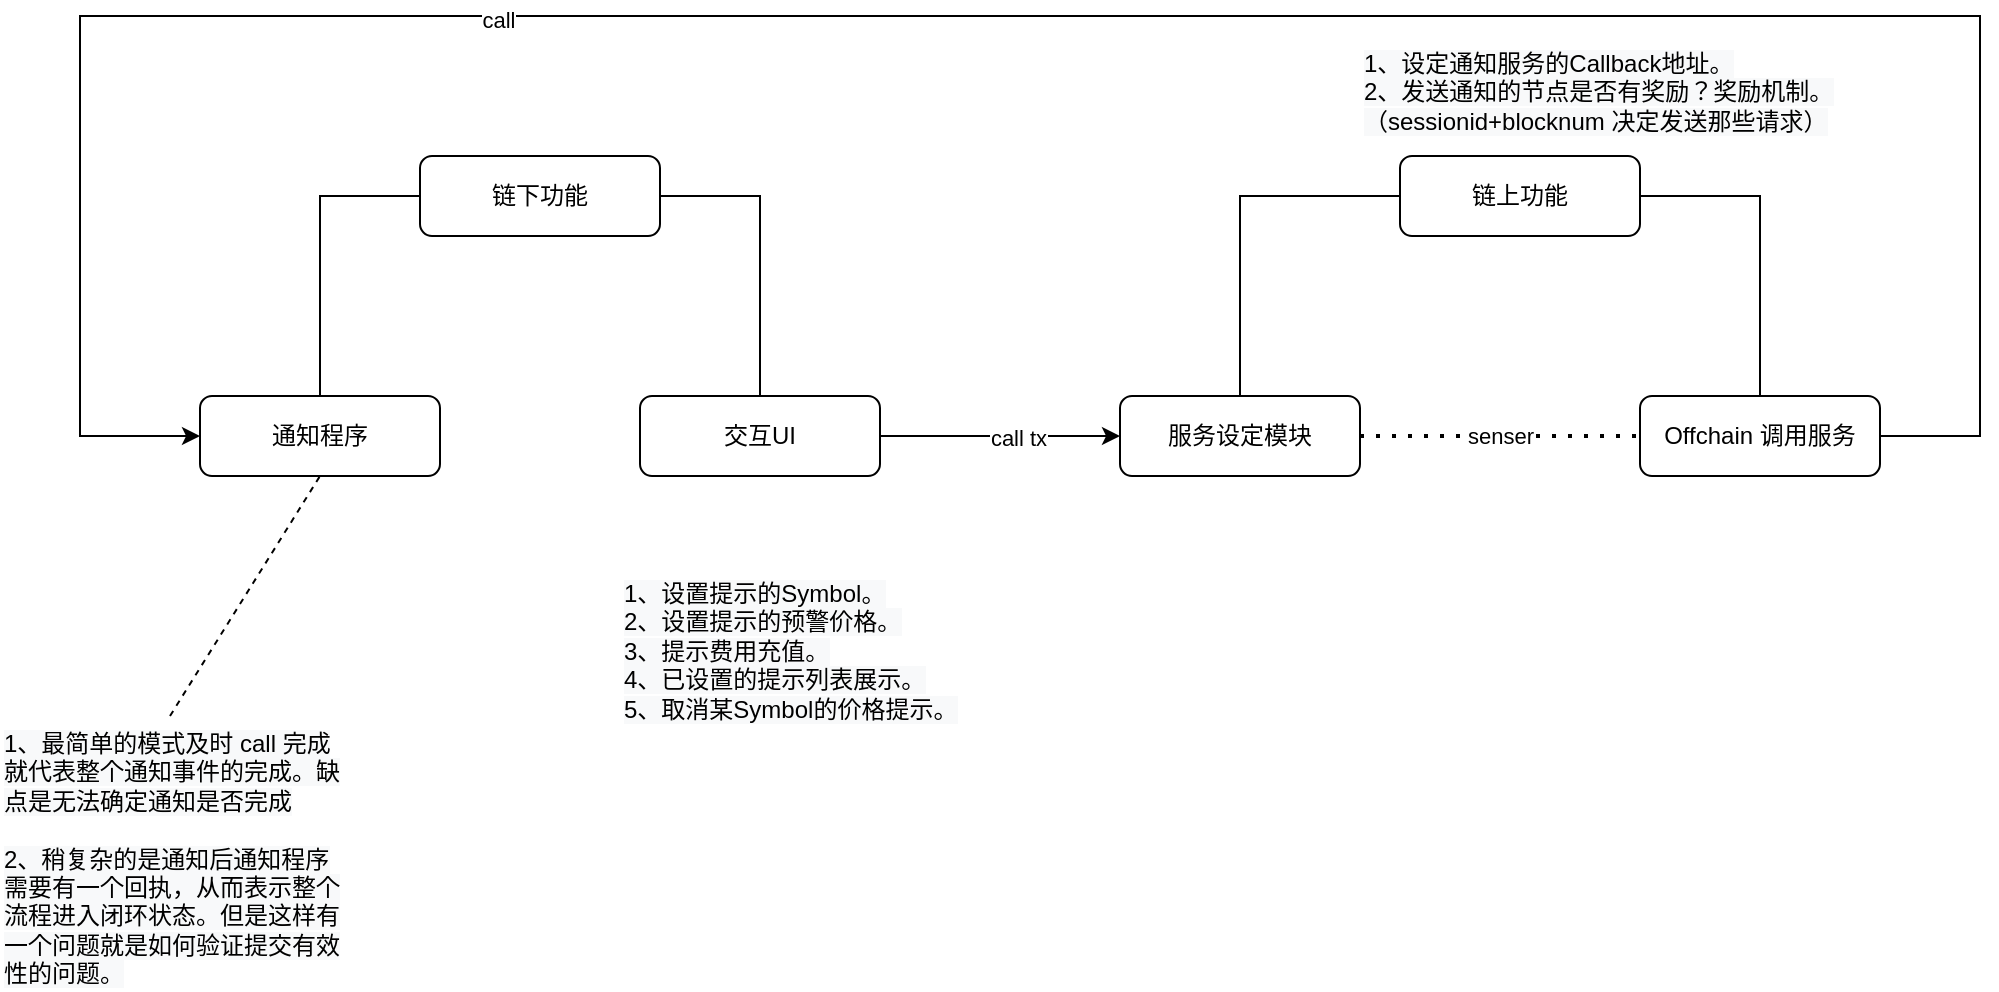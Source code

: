 <mxfile version="20.5.1" type="github" pages="2">
  <diagram id="C5RBs43oDa-KdzZeNtuy" name="功能流程">
    <mxGraphModel dx="1073" dy="712" grid="1" gridSize="10" guides="1" tooltips="1" connect="1" arrows="1" fold="1" page="1" pageScale="1" pageWidth="827" pageHeight="1169" math="0" shadow="0">
      <root>
        <mxCell id="WIyWlLk6GJQsqaUBKTNV-0" />
        <mxCell id="WIyWlLk6GJQsqaUBKTNV-1" parent="WIyWlLk6GJQsqaUBKTNV-0" />
        <mxCell id="1LQJy3dX-HsZBZiR6DC--11" style="edgeStyle=orthogonalEdgeStyle;rounded=0;orthogonalLoop=1;jettySize=auto;html=1;entryX=0.5;entryY=0;entryDx=0;entryDy=0;endArrow=none;endFill=0;" parent="WIyWlLk6GJQsqaUBKTNV-1" source="WIyWlLk6GJQsqaUBKTNV-7" target="1LQJy3dX-HsZBZiR6DC--10" edge="1">
          <mxGeometry relative="1" as="geometry" />
        </mxCell>
        <mxCell id="1LQJy3dX-HsZBZiR6DC--14" style="edgeStyle=orthogonalEdgeStyle;rounded=0;orthogonalLoop=1;jettySize=auto;html=1;entryX=0.5;entryY=0;entryDx=0;entryDy=0;endArrow=none;endFill=0;" parent="WIyWlLk6GJQsqaUBKTNV-1" source="WIyWlLk6GJQsqaUBKTNV-7" target="1LQJy3dX-HsZBZiR6DC--13" edge="1">
          <mxGeometry relative="1" as="geometry">
            <Array as="points">
              <mxPoint x="1000" y="200" />
            </Array>
          </mxGeometry>
        </mxCell>
        <mxCell id="WIyWlLk6GJQsqaUBKTNV-7" value="链上功能" style="rounded=1;whiteSpace=wrap;html=1;fontSize=12;glass=0;strokeWidth=1;shadow=0;" parent="WIyWlLk6GJQsqaUBKTNV-1" vertex="1">
          <mxGeometry x="820" y="180" width="120" height="40" as="geometry" />
        </mxCell>
        <mxCell id="1LQJy3dX-HsZBZiR6DC--4" style="rounded=0;orthogonalLoop=1;jettySize=auto;html=1;entryX=0.5;entryY=0;entryDx=0;entryDy=0;exitX=0;exitY=0.5;exitDx=0;exitDy=0;edgeStyle=orthogonalEdgeStyle;endArrow=none;endFill=0;" parent="WIyWlLk6GJQsqaUBKTNV-1" source="1LQJy3dX-HsZBZiR6DC--0" target="1LQJy3dX-HsZBZiR6DC--2" edge="1">
          <mxGeometry relative="1" as="geometry" />
        </mxCell>
        <mxCell id="1LQJy3dX-HsZBZiR6DC--5" style="rounded=0;orthogonalLoop=1;jettySize=auto;html=1;exitX=1;exitY=0.5;exitDx=0;exitDy=0;entryX=0.5;entryY=0;entryDx=0;entryDy=0;edgeStyle=orthogonalEdgeStyle;endArrow=none;endFill=0;" parent="WIyWlLk6GJQsqaUBKTNV-1" source="1LQJy3dX-HsZBZiR6DC--0" target="1LQJy3dX-HsZBZiR6DC--3" edge="1">
          <mxGeometry relative="1" as="geometry" />
        </mxCell>
        <mxCell id="1LQJy3dX-HsZBZiR6DC--0" value="链下功能" style="rounded=1;whiteSpace=wrap;html=1;fontSize=12;glass=0;strokeWidth=1;shadow=0;" parent="WIyWlLk6GJQsqaUBKTNV-1" vertex="1">
          <mxGeometry x="330" y="180" width="120" height="40" as="geometry" />
        </mxCell>
        <mxCell id="1LQJy3dX-HsZBZiR6DC--1" value="&lt;span style=&quot;color: rgb(0, 0, 0); font-family: Helvetica; font-size: 12px; font-style: normal; font-variant-ligatures: normal; font-variant-caps: normal; font-weight: 400; letter-spacing: normal; orphans: 2; text-align: center; text-indent: 0px; text-transform: none; widows: 2; word-spacing: 0px; -webkit-text-stroke-width: 0px; background-color: rgb(248, 249, 250); text-decoration-thickness: initial; text-decoration-style: initial; text-decoration-color: initial; float: none; display: inline !important;&quot;&gt;1、设置提示的Symbol。&lt;br&gt;2、设置提示的预警价格。&lt;br&gt;3、提示费用充值。&lt;br&gt;4、已设置的提示列表展示。&lt;br&gt;5、取消某Symbol的价格提示。&lt;br&gt;&lt;/span&gt;" style="text;whiteSpace=wrap;html=1;" parent="WIyWlLk6GJQsqaUBKTNV-1" vertex="1">
          <mxGeometry x="430" y="385" width="220" height="100" as="geometry" />
        </mxCell>
        <mxCell id="1LQJy3dX-HsZBZiR6DC--2" value="通知程序" style="rounded=1;whiteSpace=wrap;html=1;fontSize=12;glass=0;strokeWidth=1;shadow=0;" parent="WIyWlLk6GJQsqaUBKTNV-1" vertex="1">
          <mxGeometry x="220" y="300" width="120" height="40" as="geometry" />
        </mxCell>
        <mxCell id="1LQJy3dX-HsZBZiR6DC--12" style="edgeStyle=orthogonalEdgeStyle;rounded=0;orthogonalLoop=1;jettySize=auto;html=1;entryX=0;entryY=0.5;entryDx=0;entryDy=0;" parent="WIyWlLk6GJQsqaUBKTNV-1" source="1LQJy3dX-HsZBZiR6DC--3" target="1LQJy3dX-HsZBZiR6DC--10" edge="1">
          <mxGeometry relative="1" as="geometry" />
        </mxCell>
        <mxCell id="e-klPBfLYcVCoZlLpAP0-0" value="call tx" style="edgeLabel;html=1;align=center;verticalAlign=middle;resizable=0;points=[];" parent="1LQJy3dX-HsZBZiR6DC--12" vertex="1" connectable="0">
          <mxGeometry x="0.15" y="-1" relative="1" as="geometry">
            <mxPoint as="offset" />
          </mxGeometry>
        </mxCell>
        <mxCell id="1LQJy3dX-HsZBZiR6DC--3" value="交互UI" style="rounded=1;whiteSpace=wrap;html=1;fontSize=12;glass=0;strokeWidth=1;shadow=0;" parent="WIyWlLk6GJQsqaUBKTNV-1" vertex="1">
          <mxGeometry x="440" y="300" width="120" height="40" as="geometry" />
        </mxCell>
        <mxCell id="1LQJy3dX-HsZBZiR6DC--7" value="&lt;span style=&quot;color: rgb(0, 0, 0); font-family: Helvetica; font-size: 12px; font-style: normal; font-variant-ligatures: normal; font-variant-caps: normal; font-weight: 400; letter-spacing: normal; orphans: 2; text-align: center; text-indent: 0px; text-transform: none; widows: 2; word-spacing: 0px; -webkit-text-stroke-width: 0px; background-color: rgb(248, 249, 250); text-decoration-thickness: initial; text-decoration-style: initial; text-decoration-color: initial; float: none; display: inline !important;&quot;&gt;1、最简单的模式及时 call 完成就代表整个通知事件的完成。缺点是无法确定通知是否完成&lt;br&gt;&lt;br&gt;2、稍复杂的是通知后通知程序需要有一个回执，从而表示整个流程进入闭环状态。但是这样有一个问题就是如何验证提交有效性的问题。&lt;br&gt;&lt;/span&gt;" style="text;whiteSpace=wrap;html=1;" parent="WIyWlLk6GJQsqaUBKTNV-1" vertex="1">
          <mxGeometry x="120" y="460" width="170" height="70" as="geometry" />
        </mxCell>
        <mxCell id="1LQJy3dX-HsZBZiR6DC--10" value="服务设定模块" style="rounded=1;whiteSpace=wrap;html=1;fontSize=12;glass=0;strokeWidth=1;shadow=0;" parent="WIyWlLk6GJQsqaUBKTNV-1" vertex="1">
          <mxGeometry x="680" y="300" width="120" height="40" as="geometry" />
        </mxCell>
        <mxCell id="1LQJy3dX-HsZBZiR6DC--17" style="edgeStyle=orthogonalEdgeStyle;rounded=0;orthogonalLoop=1;jettySize=auto;html=1;entryX=0;entryY=0.5;entryDx=0;entryDy=0;" parent="WIyWlLk6GJQsqaUBKTNV-1" source="1LQJy3dX-HsZBZiR6DC--13" target="1LQJy3dX-HsZBZiR6DC--2" edge="1">
          <mxGeometry relative="1" as="geometry">
            <Array as="points">
              <mxPoint x="1110" y="320" />
              <mxPoint x="1110" y="110" />
              <mxPoint x="160" y="110" />
              <mxPoint x="160" y="320" />
            </Array>
          </mxGeometry>
        </mxCell>
        <mxCell id="ThxVFjcqhPMT6P87fLsL-0" value="call" style="edgeLabel;html=1;align=center;verticalAlign=middle;resizable=0;points=[];" vertex="1" connectable="0" parent="1LQJy3dX-HsZBZiR6DC--17">
          <mxGeometry x="0.353" y="2" relative="1" as="geometry">
            <mxPoint as="offset" />
          </mxGeometry>
        </mxCell>
        <mxCell id="1LQJy3dX-HsZBZiR6DC--13" value="Offchain 调用服务" style="rounded=1;whiteSpace=wrap;html=1;fontSize=12;glass=0;strokeWidth=1;shadow=0;" parent="WIyWlLk6GJQsqaUBKTNV-1" vertex="1">
          <mxGeometry x="940" y="300" width="120" height="40" as="geometry" />
        </mxCell>
        <mxCell id="1LQJy3dX-HsZBZiR6DC--15" value="&lt;span style=&quot;color: rgb(0, 0, 0); font-family: Helvetica; font-size: 12px; font-style: normal; font-variant-ligatures: normal; font-variant-caps: normal; font-weight: 400; letter-spacing: normal; orphans: 2; text-align: center; text-indent: 0px; text-transform: none; widows: 2; word-spacing: 0px; -webkit-text-stroke-width: 0px; background-color: rgb(248, 249, 250); text-decoration-thickness: initial; text-decoration-style: initial; text-decoration-color: initial; float: none; display: inline !important;&quot;&gt;1、设定通知服务的Callback地址。&lt;br&gt;2、发送通知的节点是否有奖励？奖励机制。（sessionid+blocknum 决定发送那些请求）&lt;br&gt;&lt;/span&gt;" style="text;whiteSpace=wrap;html=1;" parent="WIyWlLk6GJQsqaUBKTNV-1" vertex="1">
          <mxGeometry x="800" y="120" width="280" height="30" as="geometry" />
        </mxCell>
        <mxCell id="e-klPBfLYcVCoZlLpAP0-2" value="senser" style="endArrow=none;dashed=1;html=1;dashPattern=1 3;strokeWidth=2;rounded=0;entryX=0;entryY=0.5;entryDx=0;entryDy=0;exitX=1;exitY=0.5;exitDx=0;exitDy=0;" parent="WIyWlLk6GJQsqaUBKTNV-1" source="1LQJy3dX-HsZBZiR6DC--10" target="1LQJy3dX-HsZBZiR6DC--13" edge="1">
          <mxGeometry width="50" height="50" relative="1" as="geometry">
            <mxPoint x="820" y="360" as="sourcePoint" />
            <mxPoint x="870" y="310" as="targetPoint" />
          </mxGeometry>
        </mxCell>
        <mxCell id="ThxVFjcqhPMT6P87fLsL-2" value="" style="endArrow=none;dashed=1;html=1;rounded=0;entryX=0.5;entryY=1;entryDx=0;entryDy=0;exitX=0.5;exitY=0;exitDx=0;exitDy=0;" edge="1" parent="WIyWlLk6GJQsqaUBKTNV-1" source="1LQJy3dX-HsZBZiR6DC--7" target="1LQJy3dX-HsZBZiR6DC--2">
          <mxGeometry width="50" height="50" relative="1" as="geometry">
            <mxPoint x="260" y="460" as="sourcePoint" />
            <mxPoint x="310" y="390" as="targetPoint" />
          </mxGeometry>
        </mxCell>
      </root>
    </mxGraphModel>
  </diagram>
  <diagram id="-mODm4do_svNWM4j6q6F" name="扫快程序算法">
    <mxGraphModel dx="1073" dy="712" grid="1" gridSize="10" guides="1" tooltips="1" connect="1" arrows="1" fold="1" page="1" pageScale="1" pageWidth="827" pageHeight="1169" math="0" shadow="0">
      <root>
        <mxCell id="0" />
        <mxCell id="1" parent="0" />
        <mxCell id="Dikudca8PNc4jADNO9I8-1" value="Node1&lt;br&gt;session=0" style="rounded=0;whiteSpace=wrap;html=1;" parent="1" vertex="1">
          <mxGeometry x="40" y="435.25" width="80" height="40" as="geometry" />
        </mxCell>
        <mxCell id="Dikudca8PNc4jADNO9I8-2" value="Node1&lt;br&gt;session=1" style="rounded=0;whiteSpace=wrap;html=1;" parent="1" vertex="1">
          <mxGeometry x="40" y="485.25" width="80" height="40" as="geometry" />
        </mxCell>
        <mxCell id="Dikudca8PNc4jADNO9I8-3" value="Node1&lt;br&gt;session=2" style="rounded=0;whiteSpace=wrap;html=1;" parent="1" vertex="1">
          <mxGeometry x="40" y="535.25" width="80" height="40" as="geometry" />
        </mxCell>
        <mxCell id="Dikudca8PNc4jADNO9I8-4" value="Node1&lt;br&gt;session=3" style="rounded=0;whiteSpace=wrap;html=1;" parent="1" vertex="1">
          <mxGeometry x="40" y="585.25" width="80" height="40" as="geometry" />
        </mxCell>
        <mxCell id="Dikudca8PNc4jADNO9I8-5" value="block=1&lt;br&gt;mission=10&lt;br&gt;10/4+1=3 [expand 0,1,2]" style="shape=parallelogram;perimeter=parallelogramPerimeter;whiteSpace=wrap;html=1;fixedSize=1;" parent="1" vertex="1">
          <mxGeometry x="250" y="280" width="170" height="50" as="geometry" />
        </mxCell>
        <mxCell id="Dikudca8PNc4jADNO9I8-6" value="0" style="ellipse;whiteSpace=wrap;html=1;aspect=fixed;" parent="1" vertex="1">
          <mxGeometry x="303.75" y="370" width="32.5" height="32.5" as="geometry" />
        </mxCell>
        <mxCell id="Dikudca8PNc4jADNO9I8-7" value="" style="endArrow=none;dashed=1;html=1;dashPattern=1 3;strokeWidth=2;rounded=0;exitX=1;exitY=0.5;exitDx=0;exitDy=0;entryX=0;entryY=0.5;entryDx=0;entryDy=0;" parent="1" source="Dikudca8PNc4jADNO9I8-1" target="Dikudca8PNc4jADNO9I8-9" edge="1">
          <mxGeometry width="50" height="50" relative="1" as="geometry">
            <mxPoint x="160" y="396.25" as="sourcePoint" />
            <mxPoint x="230" y="396.25" as="targetPoint" />
          </mxGeometry>
        </mxCell>
        <mxCell id="Dikudca8PNc4jADNO9I8-8" value="(s0+b1+(e0*4))%10=1" style="edgeLabel;html=1;align=center;verticalAlign=middle;resizable=0;points=[];" parent="Dikudca8PNc4jADNO9I8-7" vertex="1" connectable="0">
          <mxGeometry x="-0.077" y="-1" relative="1" as="geometry">
            <mxPoint as="offset" />
          </mxGeometry>
        </mxCell>
        <mxCell id="Dikudca8PNc4jADNO9I8-9" value="1" style="ellipse;whiteSpace=wrap;html=1;aspect=fixed;" parent="1" vertex="1">
          <mxGeometry x="303.75" y="406.25" width="32.5" height="32.5" as="geometry" />
        </mxCell>
        <mxCell id="Dikudca8PNc4jADNO9I8-10" value="2" style="ellipse;whiteSpace=wrap;html=1;aspect=fixed;" parent="1" vertex="1">
          <mxGeometry x="303.75" y="438.75" width="32.5" height="32.5" as="geometry" />
        </mxCell>
        <mxCell id="Dikudca8PNc4jADNO9I8-11" value="3" style="ellipse;whiteSpace=wrap;html=1;aspect=fixed;" parent="1" vertex="1">
          <mxGeometry x="303.75" y="471.25" width="32.5" height="32.5" as="geometry" />
        </mxCell>
        <mxCell id="Dikudca8PNc4jADNO9I8-12" value="4" style="ellipse;whiteSpace=wrap;html=1;aspect=fixed;" parent="1" vertex="1">
          <mxGeometry x="303.75" y="503.75" width="32.5" height="32.5" as="geometry" />
        </mxCell>
        <mxCell id="Dikudca8PNc4jADNO9I8-13" value="5" style="ellipse;whiteSpace=wrap;html=1;aspect=fixed;" parent="1" vertex="1">
          <mxGeometry x="303.75" y="536.25" width="32.5" height="32.5" as="geometry" />
        </mxCell>
        <mxCell id="Dikudca8PNc4jADNO9I8-14" value="6" style="ellipse;whiteSpace=wrap;html=1;aspect=fixed;" parent="1" vertex="1">
          <mxGeometry x="303.75" y="568.75" width="32.5" height="32.5" as="geometry" />
        </mxCell>
        <mxCell id="Dikudca8PNc4jADNO9I8-15" value="7" style="ellipse;whiteSpace=wrap;html=1;aspect=fixed;" parent="1" vertex="1">
          <mxGeometry x="303.75" y="606.25" width="32.5" height="32.5" as="geometry" />
        </mxCell>
        <mxCell id="Dikudca8PNc4jADNO9I8-16" value="8" style="ellipse;whiteSpace=wrap;html=1;aspect=fixed;" parent="1" vertex="1">
          <mxGeometry x="303.75" y="638.75" width="32.5" height="32.5" as="geometry" />
        </mxCell>
        <mxCell id="Dikudca8PNc4jADNO9I8-17" value="9" style="ellipse;whiteSpace=wrap;html=1;aspect=fixed;" parent="1" vertex="1">
          <mxGeometry x="303.75" y="671.25" width="32.5" height="32.5" as="geometry" />
        </mxCell>
        <mxCell id="Dikudca8PNc4jADNO9I8-18" value="" style="endArrow=none;dashed=1;html=1;dashPattern=1 3;strokeWidth=2;rounded=0;exitX=1;exitY=0.5;exitDx=0;exitDy=0;entryX=0;entryY=0.5;entryDx=0;entryDy=0;" parent="1" source="Dikudca8PNc4jADNO9I8-2" target="Dikudca8PNc4jADNO9I8-10" edge="1">
          <mxGeometry width="50" height="50" relative="1" as="geometry">
            <mxPoint x="138.13" y="466.25" as="sourcePoint" />
            <mxPoint x="321.88" y="466.25" as="targetPoint" />
          </mxGeometry>
        </mxCell>
        <mxCell id="Dikudca8PNc4jADNO9I8-19" value="" style="endArrow=none;dashed=1;html=1;dashPattern=1 3;strokeWidth=2;rounded=0;exitX=1;exitY=0.5;exitDx=0;exitDy=0;entryX=0;entryY=0.5;entryDx=0;entryDy=0;" parent="1" source="Dikudca8PNc4jADNO9I8-3" target="Dikudca8PNc4jADNO9I8-11" edge="1">
          <mxGeometry width="50" height="50" relative="1" as="geometry">
            <mxPoint x="130" y="505" as="sourcePoint" />
            <mxPoint x="313.75" y="465" as="targetPoint" />
          </mxGeometry>
        </mxCell>
        <mxCell id="Dikudca8PNc4jADNO9I8-20" value="" style="endArrow=none;dashed=1;html=1;dashPattern=1 3;strokeWidth=2;rounded=0;exitX=1;exitY=0.5;exitDx=0;exitDy=0;entryX=0;entryY=0.5;entryDx=0;entryDy=0;" parent="1" source="Dikudca8PNc4jADNO9I8-4" target="Dikudca8PNc4jADNO9I8-12" edge="1">
          <mxGeometry width="50" height="50" relative="1" as="geometry">
            <mxPoint x="130" y="555" as="sourcePoint" />
            <mxPoint x="313.75" y="497.5" as="targetPoint" />
          </mxGeometry>
        </mxCell>
        <mxCell id="Dikudca8PNc4jADNO9I8-21" value="" style="endArrow=none;dashed=1;html=1;dashPattern=1 3;strokeWidth=2;rounded=0;exitX=1;exitY=0.5;exitDx=0;exitDy=0;entryX=0;entryY=0.5;entryDx=0;entryDy=0;" parent="1" source="Dikudca8PNc4jADNO9I8-1" target="Dikudca8PNc4jADNO9I8-13" edge="1">
          <mxGeometry width="50" height="50" relative="1" as="geometry">
            <mxPoint x="420" y="508" as="sourcePoint" />
            <mxPoint x="603.75" y="475.25" as="targetPoint" />
          </mxGeometry>
        </mxCell>
        <mxCell id="Dikudca8PNc4jADNO9I8-22" value="(s0+b1+(e1*4))%10=5" style="edgeLabel;html=1;align=center;verticalAlign=middle;resizable=0;points=[];" parent="Dikudca8PNc4jADNO9I8-21" vertex="1" connectable="0">
          <mxGeometry x="-0.077" y="-1" relative="1" as="geometry">
            <mxPoint as="offset" />
          </mxGeometry>
        </mxCell>
        <mxCell id="Dikudca8PNc4jADNO9I8-23" value="" style="endArrow=none;dashed=1;html=1;dashPattern=1 3;strokeWidth=2;rounded=0;exitX=1;exitY=0.5;exitDx=0;exitDy=0;entryX=-0.115;entryY=0.277;entryDx=0;entryDy=0;entryPerimeter=0;" parent="1" source="Dikudca8PNc4jADNO9I8-1" target="Dikudca8PNc4jADNO9I8-17" edge="1">
          <mxGeometry width="50" height="50" relative="1" as="geometry">
            <mxPoint x="130" y="465.25" as="sourcePoint" />
            <mxPoint x="270" y="676.25" as="targetPoint" />
          </mxGeometry>
        </mxCell>
        <mxCell id="Dikudca8PNc4jADNO9I8-24" value="(s0+b1+(e2*4))%10=9" style="edgeLabel;html=1;align=center;verticalAlign=middle;resizable=0;points=[];" parent="Dikudca8PNc4jADNO9I8-23" vertex="1" connectable="0">
          <mxGeometry x="-0.077" y="-1" relative="1" as="geometry">
            <mxPoint as="offset" />
          </mxGeometry>
        </mxCell>
        <mxCell id="Dikudca8PNc4jADNO9I8-25" value="" style="endArrow=none;dashed=1;html=1;dashPattern=1 3;strokeWidth=2;rounded=0;exitX=1;exitY=0.5;exitDx=0;exitDy=0;entryX=0;entryY=0.5;entryDx=0;entryDy=0;" parent="1" source="Dikudca8PNc4jADNO9I8-2" target="Dikudca8PNc4jADNO9I8-14" edge="1">
          <mxGeometry width="50" height="50" relative="1" as="geometry">
            <mxPoint x="130" y="515.25" as="sourcePoint" />
            <mxPoint x="313.75" y="465" as="targetPoint" />
          </mxGeometry>
        </mxCell>
        <mxCell id="Dikudca8PNc4jADNO9I8-26" value="" style="endArrow=none;dashed=1;html=1;dashPattern=1 3;strokeWidth=2;rounded=0;exitX=1;exitY=0.5;exitDx=0;exitDy=0;entryX=0;entryY=0.5;entryDx=0;entryDy=0;" parent="1" source="Dikudca8PNc4jADNO9I8-2" target="Dikudca8PNc4jADNO9I8-6" edge="1">
          <mxGeometry width="50" height="50" relative="1" as="geometry">
            <mxPoint x="140" y="536.25" as="sourcePoint" />
            <mxPoint x="300" y="726.25" as="targetPoint" />
          </mxGeometry>
        </mxCell>
        <mxCell id="Dikudca8PNc4jADNO9I8-27" value="block=2&lt;br&gt;mission=10&lt;br&gt;10/4+1=3 [expand 0,1,2]" style="shape=parallelogram;perimeter=parallelogramPerimeter;whiteSpace=wrap;html=1;fixedSize=1;" parent="1" vertex="1">
          <mxGeometry x="675" y="280" width="170" height="50" as="geometry" />
        </mxCell>
        <mxCell id="Dikudca8PNc4jADNO9I8-28" value="Node1&lt;br&gt;session=0" style="rounded=0;whiteSpace=wrap;html=1;" parent="1" vertex="1">
          <mxGeometry x="480" y="435.25" width="80" height="40" as="geometry" />
        </mxCell>
        <mxCell id="Dikudca8PNc4jADNO9I8-29" value="Node1&lt;br&gt;session=1" style="rounded=0;whiteSpace=wrap;html=1;" parent="1" vertex="1">
          <mxGeometry x="480" y="485.25" width="80" height="40" as="geometry" />
        </mxCell>
        <mxCell id="Dikudca8PNc4jADNO9I8-30" value="Node1&lt;br&gt;session=2" style="rounded=0;whiteSpace=wrap;html=1;" parent="1" vertex="1">
          <mxGeometry x="480" y="535.25" width="80" height="40" as="geometry" />
        </mxCell>
        <mxCell id="Dikudca8PNc4jADNO9I8-31" value="Node1&lt;br&gt;session=3" style="rounded=0;whiteSpace=wrap;html=1;" parent="1" vertex="1">
          <mxGeometry x="480" y="585.25" width="80" height="40" as="geometry" />
        </mxCell>
        <mxCell id="Dikudca8PNc4jADNO9I8-32" value="0" style="ellipse;whiteSpace=wrap;html=1;aspect=fixed;" parent="1" vertex="1">
          <mxGeometry x="743.75" y="370" width="32.5" height="32.5" as="geometry" />
        </mxCell>
        <mxCell id="Dikudca8PNc4jADNO9I8-33" value="" style="endArrow=none;dashed=1;html=1;dashPattern=1 3;strokeWidth=2;rounded=0;exitX=1;exitY=0.5;exitDx=0;exitDy=0;entryX=0;entryY=0.5;entryDx=0;entryDy=0;" parent="1" source="Dikudca8PNc4jADNO9I8-28" target="Dikudca8PNc4jADNO9I8-36" edge="1">
          <mxGeometry width="50" height="50" relative="1" as="geometry">
            <mxPoint x="600" y="396.25" as="sourcePoint" />
            <mxPoint x="670" y="396.25" as="targetPoint" />
          </mxGeometry>
        </mxCell>
        <mxCell id="Dikudca8PNc4jADNO9I8-34" value="(s0+b2+(e0*4))%10=1" style="edgeLabel;html=1;align=center;verticalAlign=middle;resizable=0;points=[];" parent="Dikudca8PNc4jADNO9I8-33" vertex="1" connectable="0">
          <mxGeometry x="-0.077" y="-1" relative="1" as="geometry">
            <mxPoint as="offset" />
          </mxGeometry>
        </mxCell>
        <mxCell id="Dikudca8PNc4jADNO9I8-35" value="1" style="ellipse;whiteSpace=wrap;html=1;aspect=fixed;" parent="1" vertex="1">
          <mxGeometry x="743.75" y="406.25" width="32.5" height="32.5" as="geometry" />
        </mxCell>
        <mxCell id="Dikudca8PNc4jADNO9I8-36" value="2" style="ellipse;whiteSpace=wrap;html=1;aspect=fixed;" parent="1" vertex="1">
          <mxGeometry x="743.75" y="438.75" width="32.5" height="32.5" as="geometry" />
        </mxCell>
        <mxCell id="Dikudca8PNc4jADNO9I8-37" value="3" style="ellipse;whiteSpace=wrap;html=1;aspect=fixed;" parent="1" vertex="1">
          <mxGeometry x="743.75" y="471.25" width="32.5" height="32.5" as="geometry" />
        </mxCell>
        <mxCell id="Dikudca8PNc4jADNO9I8-38" value="4" style="ellipse;whiteSpace=wrap;html=1;aspect=fixed;" parent="1" vertex="1">
          <mxGeometry x="743.75" y="503.75" width="32.5" height="32.5" as="geometry" />
        </mxCell>
        <mxCell id="Dikudca8PNc4jADNO9I8-39" value="5" style="ellipse;whiteSpace=wrap;html=1;aspect=fixed;" parent="1" vertex="1">
          <mxGeometry x="743.75" y="536.25" width="32.5" height="32.5" as="geometry" />
        </mxCell>
        <mxCell id="Dikudca8PNc4jADNO9I8-40" value="6" style="ellipse;whiteSpace=wrap;html=1;aspect=fixed;" parent="1" vertex="1">
          <mxGeometry x="743.75" y="568.75" width="32.5" height="32.5" as="geometry" />
        </mxCell>
        <mxCell id="Dikudca8PNc4jADNO9I8-41" value="7" style="ellipse;whiteSpace=wrap;html=1;aspect=fixed;" parent="1" vertex="1">
          <mxGeometry x="743.75" y="606.25" width="32.5" height="32.5" as="geometry" />
        </mxCell>
        <mxCell id="Dikudca8PNc4jADNO9I8-42" value="8" style="ellipse;whiteSpace=wrap;html=1;aspect=fixed;" parent="1" vertex="1">
          <mxGeometry x="743.75" y="638.75" width="32.5" height="32.5" as="geometry" />
        </mxCell>
        <mxCell id="Dikudca8PNc4jADNO9I8-43" value="9" style="ellipse;whiteSpace=wrap;html=1;aspect=fixed;" parent="1" vertex="1">
          <mxGeometry x="743.75" y="671.25" width="32.5" height="32.5" as="geometry" />
        </mxCell>
        <mxCell id="Dikudca8PNc4jADNO9I8-44" value="" style="endArrow=none;dashed=1;html=1;dashPattern=1 3;strokeWidth=2;rounded=0;exitX=1;exitY=0.5;exitDx=0;exitDy=0;entryX=0;entryY=0.5;entryDx=0;entryDy=0;" parent="1" source="Dikudca8PNc4jADNO9I8-28" target="Dikudca8PNc4jADNO9I8-40" edge="1">
          <mxGeometry width="50" height="50" relative="1" as="geometry">
            <mxPoint x="860" y="508" as="sourcePoint" />
            <mxPoint x="1043.75" y="475.25" as="targetPoint" />
          </mxGeometry>
        </mxCell>
        <mxCell id="Dikudca8PNc4jADNO9I8-45" value="(s0+b2+(e1*4))%10=5" style="edgeLabel;html=1;align=center;verticalAlign=middle;resizable=0;points=[];" parent="Dikudca8PNc4jADNO9I8-44" vertex="1" connectable="0">
          <mxGeometry x="-0.077" y="-1" relative="1" as="geometry">
            <mxPoint as="offset" />
          </mxGeometry>
        </mxCell>
        <mxCell id="Dikudca8PNc4jADNO9I8-46" value="" style="endArrow=none;dashed=1;html=1;dashPattern=1 3;strokeWidth=2;rounded=0;exitX=1;exitY=0.5;exitDx=0;exitDy=0;entryX=0;entryY=0.5;entryDx=0;entryDy=0;" parent="1" source="Dikudca8PNc4jADNO9I8-28" target="Dikudca8PNc4jADNO9I8-32" edge="1">
          <mxGeometry width="50" height="50" relative="1" as="geometry">
            <mxPoint x="570" y="465.25" as="sourcePoint" />
            <mxPoint x="710" y="676.25" as="targetPoint" />
          </mxGeometry>
        </mxCell>
        <mxCell id="Dikudca8PNc4jADNO9I8-47" value="(s0+b2+(e2*4))%10=9" style="edgeLabel;html=1;align=center;verticalAlign=middle;resizable=0;points=[];" parent="Dikudca8PNc4jADNO9I8-46" vertex="1" connectable="0">
          <mxGeometry x="-0.077" y="-1" relative="1" as="geometry">
            <mxPoint as="offset" />
          </mxGeometry>
        </mxCell>
        <mxCell id="Dikudca8PNc4jADNO9I8-48" value="block=2&lt;br&gt;mission=10&lt;br&gt;10/4+1=3 [expand 0,1,2]" style="shape=parallelogram;perimeter=parallelogramPerimeter;whiteSpace=wrap;html=1;fixedSize=1;" parent="1" vertex="1">
          <mxGeometry x="1185" y="280" width="170" height="50" as="geometry" />
        </mxCell>
        <mxCell id="Dikudca8PNc4jADNO9I8-49" value="Node1&lt;br&gt;session=0" style="rounded=0;whiteSpace=wrap;html=1;" parent="1" vertex="1">
          <mxGeometry x="990" y="435.25" width="80" height="40" as="geometry" />
        </mxCell>
        <mxCell id="Dikudca8PNc4jADNO9I8-50" value="Node1&lt;br&gt;session=1" style="rounded=0;whiteSpace=wrap;html=1;" parent="1" vertex="1">
          <mxGeometry x="990" y="485.25" width="80" height="40" as="geometry" />
        </mxCell>
        <mxCell id="Dikudca8PNc4jADNO9I8-51" value="Node1&lt;br&gt;session=2" style="rounded=0;whiteSpace=wrap;html=1;" parent="1" vertex="1">
          <mxGeometry x="990" y="535.25" width="80" height="40" as="geometry" />
        </mxCell>
        <mxCell id="Dikudca8PNc4jADNO9I8-52" value="Node1&lt;br&gt;session=3" style="rounded=0;whiteSpace=wrap;html=1;" parent="1" vertex="1">
          <mxGeometry x="990" y="585.25" width="80" height="40" as="geometry" />
        </mxCell>
        <mxCell id="Dikudca8PNc4jADNO9I8-53" value="0" style="ellipse;whiteSpace=wrap;html=1;aspect=fixed;" parent="1" vertex="1">
          <mxGeometry x="1253.75" y="370" width="32.5" height="32.5" as="geometry" />
        </mxCell>
        <mxCell id="Dikudca8PNc4jADNO9I8-54" value="" style="endArrow=none;dashed=1;html=1;dashPattern=1 3;strokeWidth=2;rounded=0;exitX=1;exitY=0.5;exitDx=0;exitDy=0;entryX=0;entryY=0.5;entryDx=0;entryDy=0;" parent="1" source="Dikudca8PNc4jADNO9I8-49" target="Dikudca8PNc4jADNO9I8-58" edge="1">
          <mxGeometry width="50" height="50" relative="1" as="geometry">
            <mxPoint x="1110" y="396.25" as="sourcePoint" />
            <mxPoint x="1180" y="396.25" as="targetPoint" />
          </mxGeometry>
        </mxCell>
        <mxCell id="Dikudca8PNc4jADNO9I8-55" value="(s0+b3+(e0*4))%10=1" style="edgeLabel;html=1;align=center;verticalAlign=middle;resizable=0;points=[];" parent="Dikudca8PNc4jADNO9I8-54" vertex="1" connectable="0">
          <mxGeometry x="-0.077" y="-1" relative="1" as="geometry">
            <mxPoint as="offset" />
          </mxGeometry>
        </mxCell>
        <mxCell id="Dikudca8PNc4jADNO9I8-56" value="1" style="ellipse;whiteSpace=wrap;html=1;aspect=fixed;" parent="1" vertex="1">
          <mxGeometry x="1253.75" y="406.25" width="32.5" height="32.5" as="geometry" />
        </mxCell>
        <mxCell id="Dikudca8PNc4jADNO9I8-57" value="2" style="ellipse;whiteSpace=wrap;html=1;aspect=fixed;" parent="1" vertex="1">
          <mxGeometry x="1253.75" y="438.75" width="32.5" height="32.5" as="geometry" />
        </mxCell>
        <mxCell id="Dikudca8PNc4jADNO9I8-58" value="3" style="ellipse;whiteSpace=wrap;html=1;aspect=fixed;" parent="1" vertex="1">
          <mxGeometry x="1253.75" y="471.25" width="32.5" height="32.5" as="geometry" />
        </mxCell>
        <mxCell id="Dikudca8PNc4jADNO9I8-59" value="4" style="ellipse;whiteSpace=wrap;html=1;aspect=fixed;" parent="1" vertex="1">
          <mxGeometry x="1253.75" y="503.75" width="32.5" height="32.5" as="geometry" />
        </mxCell>
        <mxCell id="Dikudca8PNc4jADNO9I8-60" value="5" style="ellipse;whiteSpace=wrap;html=1;aspect=fixed;" parent="1" vertex="1">
          <mxGeometry x="1253.75" y="536.25" width="32.5" height="32.5" as="geometry" />
        </mxCell>
        <mxCell id="Dikudca8PNc4jADNO9I8-61" value="6" style="ellipse;whiteSpace=wrap;html=1;aspect=fixed;" parent="1" vertex="1">
          <mxGeometry x="1253.75" y="568.75" width="32.5" height="32.5" as="geometry" />
        </mxCell>
        <mxCell id="Dikudca8PNc4jADNO9I8-62" value="7" style="ellipse;whiteSpace=wrap;html=1;aspect=fixed;" parent="1" vertex="1">
          <mxGeometry x="1253.75" y="606.25" width="32.5" height="32.5" as="geometry" />
        </mxCell>
        <mxCell id="Dikudca8PNc4jADNO9I8-63" value="8" style="ellipse;whiteSpace=wrap;html=1;aspect=fixed;" parent="1" vertex="1">
          <mxGeometry x="1253.75" y="638.75" width="32.5" height="32.5" as="geometry" />
        </mxCell>
        <mxCell id="Dikudca8PNc4jADNO9I8-64" value="9" style="ellipse;whiteSpace=wrap;html=1;aspect=fixed;" parent="1" vertex="1">
          <mxGeometry x="1253.75" y="671.25" width="32.5" height="32.5" as="geometry" />
        </mxCell>
        <mxCell id="Dikudca8PNc4jADNO9I8-65" value="" style="endArrow=none;dashed=1;html=1;dashPattern=1 3;strokeWidth=2;rounded=0;exitX=1;exitY=0.5;exitDx=0;exitDy=0;entryX=0;entryY=0.5;entryDx=0;entryDy=0;" parent="1" source="Dikudca8PNc4jADNO9I8-49" target="Dikudca8PNc4jADNO9I8-62" edge="1">
          <mxGeometry width="50" height="50" relative="1" as="geometry">
            <mxPoint x="1370" y="508" as="sourcePoint" />
            <mxPoint x="1553.75" y="475.25" as="targetPoint" />
          </mxGeometry>
        </mxCell>
        <mxCell id="Dikudca8PNc4jADNO9I8-66" value="(s0+b3+(e1*4))%10=5" style="edgeLabel;html=1;align=center;verticalAlign=middle;resizable=0;points=[];" parent="Dikudca8PNc4jADNO9I8-65" vertex="1" connectable="0">
          <mxGeometry x="-0.077" y="-1" relative="1" as="geometry">
            <mxPoint as="offset" />
          </mxGeometry>
        </mxCell>
        <mxCell id="Dikudca8PNc4jADNO9I8-67" value="" style="endArrow=none;dashed=1;html=1;dashPattern=1 3;strokeWidth=2;rounded=0;exitX=1;exitY=0.5;exitDx=0;exitDy=0;entryX=0;entryY=0.5;entryDx=0;entryDy=0;" parent="1" source="Dikudca8PNc4jADNO9I8-49" target="Dikudca8PNc4jADNO9I8-56" edge="1">
          <mxGeometry width="50" height="50" relative="1" as="geometry">
            <mxPoint x="1080" y="465.25" as="sourcePoint" />
            <mxPoint x="1220" y="676.25" as="targetPoint" />
          </mxGeometry>
        </mxCell>
        <mxCell id="Dikudca8PNc4jADNO9I8-68" value="(s0+b3+(e2*4))%10=9" style="edgeLabel;html=1;align=center;verticalAlign=middle;resizable=0;points=[];" parent="Dikudca8PNc4jADNO9I8-67" vertex="1" connectable="0">
          <mxGeometry x="-0.077" y="-1" relative="1" as="geometry">
            <mxPoint as="offset" />
          </mxGeometry>
        </mxCell>
        <mxCell id="hoY4xp_BnV2nTi96SwIi-1" value="&lt;span style=&quot;color: rgb(0, 0, 0); font-family: Helvetica; font-size: 12px; font-style: normal; font-variant-ligatures: normal; font-variant-caps: normal; font-weight: 400; letter-spacing: normal; orphans: 2; text-align: center; text-indent: 0px; text-transform: none; widows: 2; word-spacing: 0px; -webkit-text-stroke-width: 0px; background-color: rgb(248, 249, 250); text-decoration-thickness: initial; text-decoration-style: initial; text-decoration-color: initial; float: none; display: inline !important;&quot;&gt;1、到达某价格发送提示，提示1次。&lt;br&gt;2、到达某涨幅发送提示，5%提示一次，这就有一个初始价格。&lt;br&gt;3、加上一共存在 10 个 mission&lt;br&gt;&lt;/span&gt;" style="text;whiteSpace=wrap;html=1;" parent="1" vertex="1">
          <mxGeometry x="250" y="160" width="360" height="60" as="geometry" />
        </mxCell>
      </root>
    </mxGraphModel>
  </diagram>
</mxfile>
